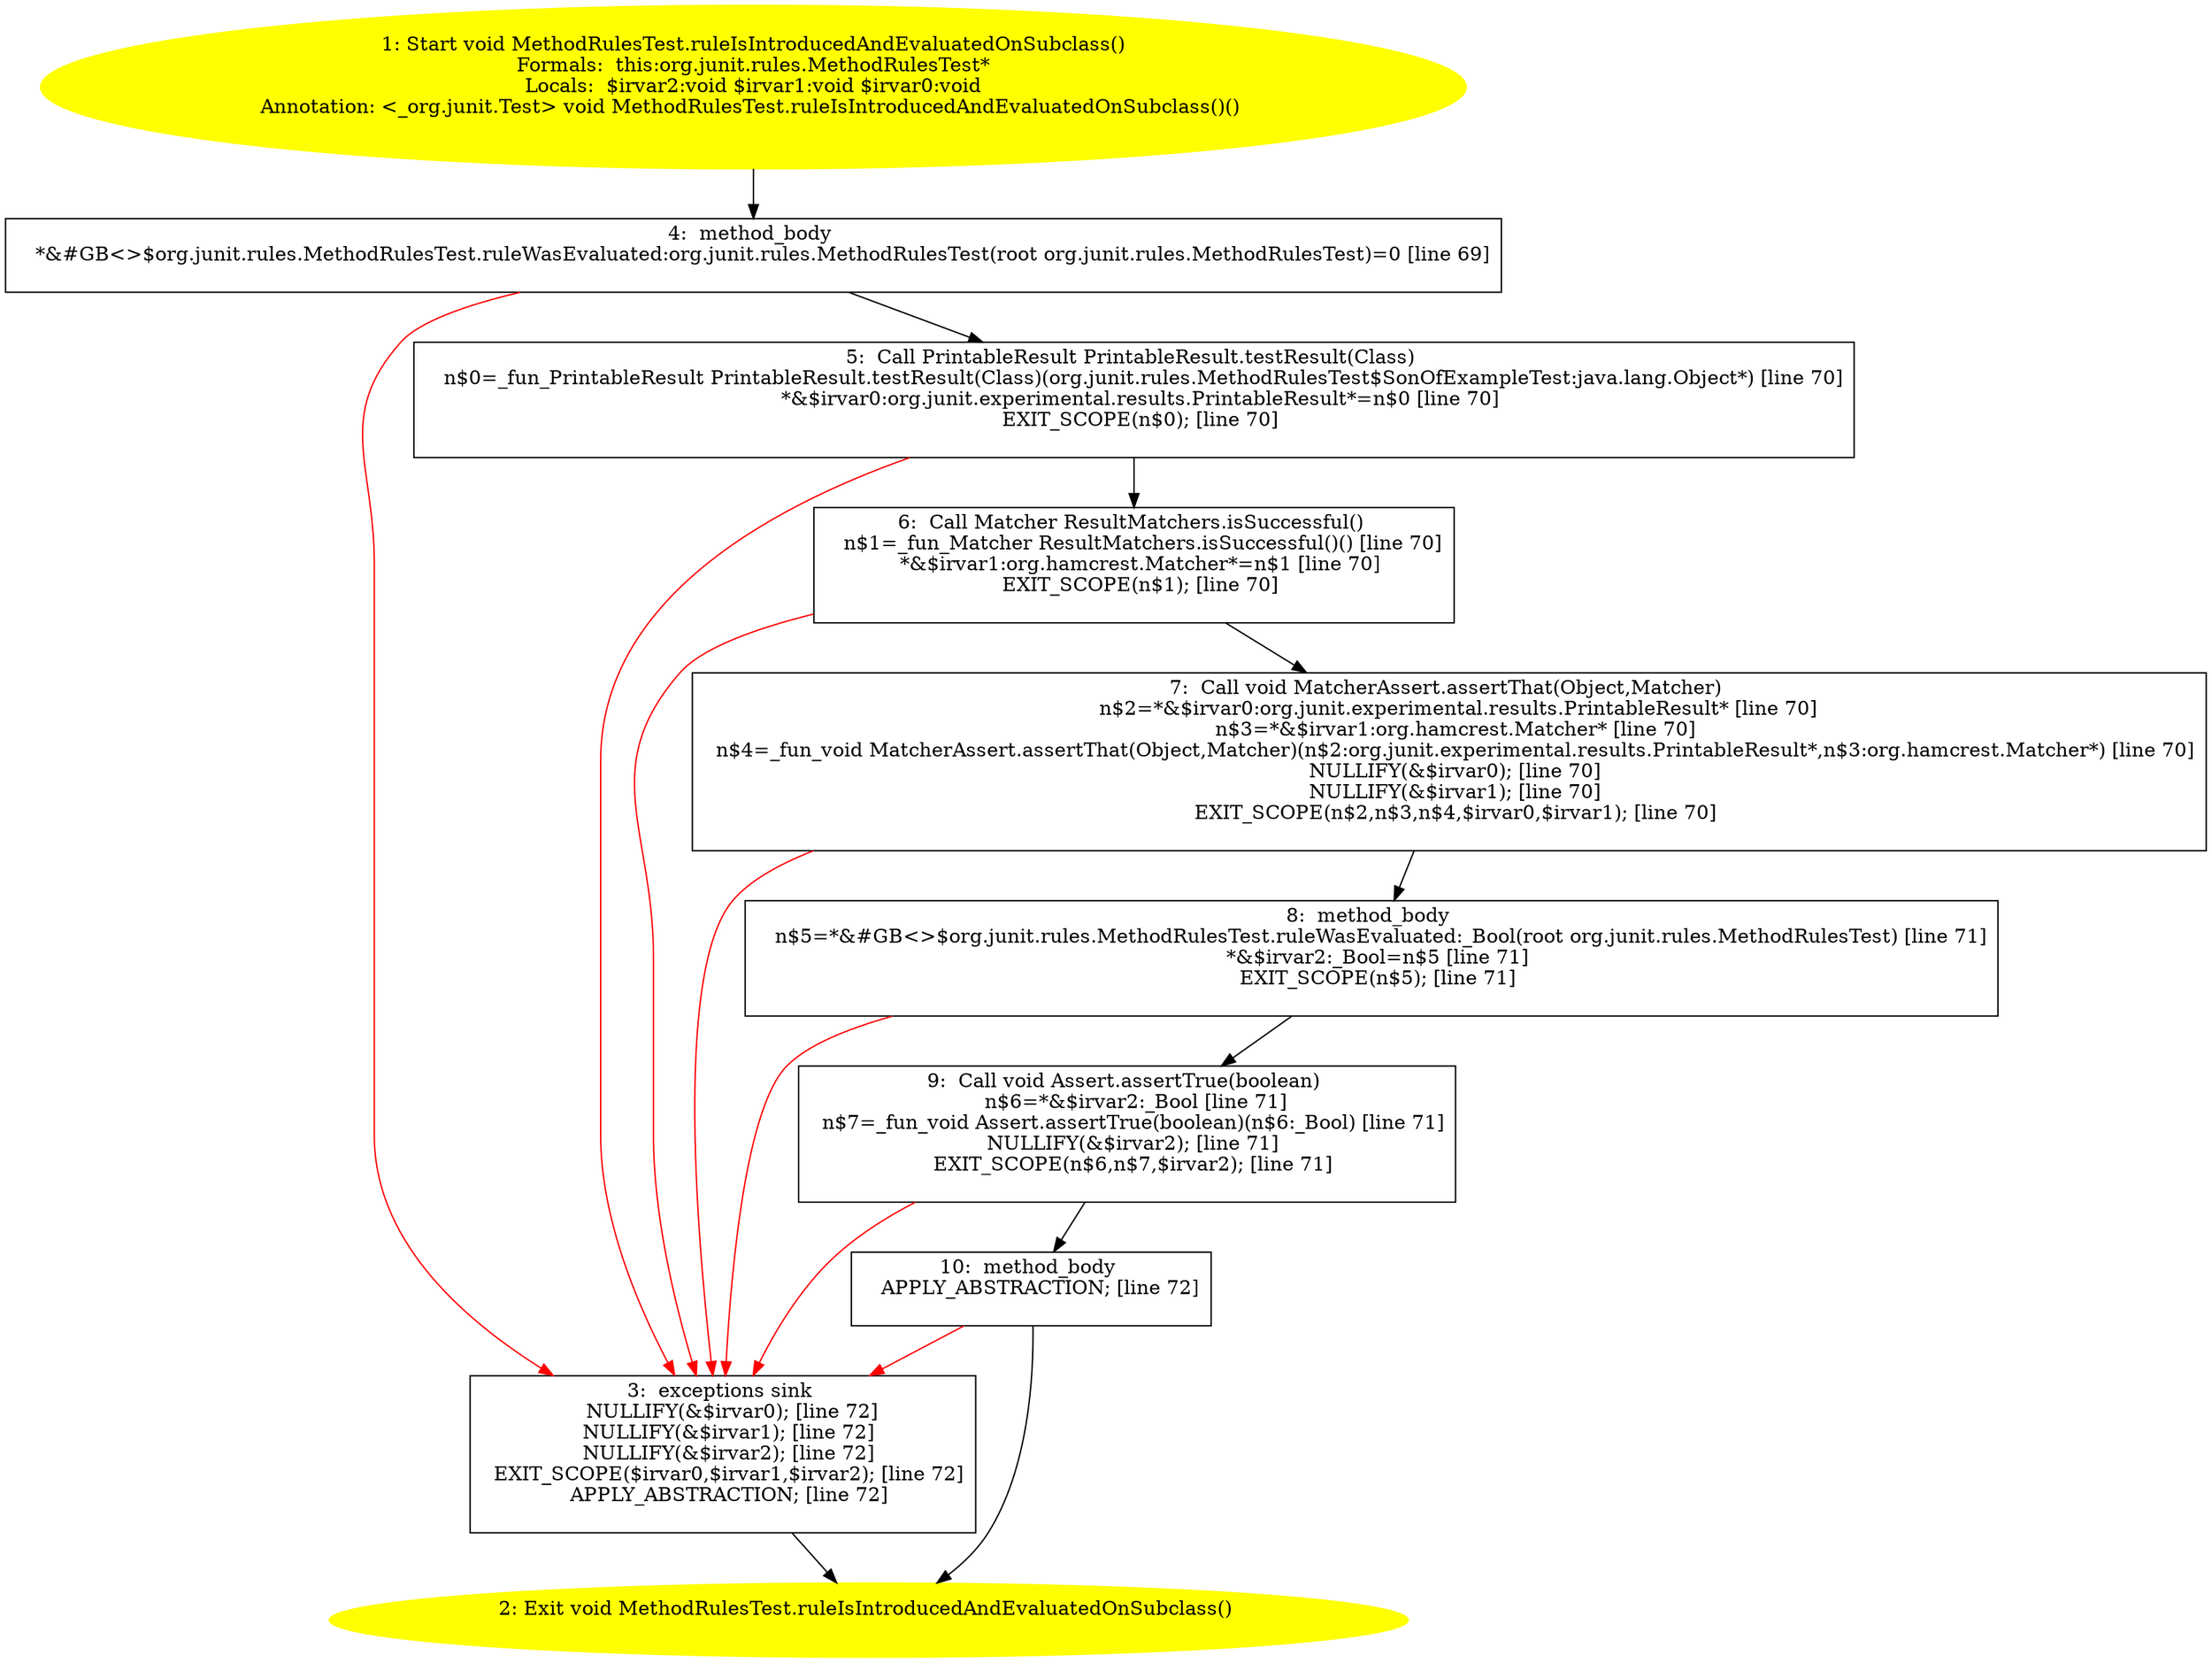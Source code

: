 /* @generated */
digraph cfg {
"org.junit.rules.MethodRulesTest.ruleIsIntroducedAndEvaluatedOnSubclass():void.699f591917e96c499ae442ac9afb644a_1" [label="1: Start void MethodRulesTest.ruleIsIntroducedAndEvaluatedOnSubclass()\nFormals:  this:org.junit.rules.MethodRulesTest*\nLocals:  $irvar2:void $irvar1:void $irvar0:void\nAnnotation: <_org.junit.Test> void MethodRulesTest.ruleIsIntroducedAndEvaluatedOnSubclass()() \n  " color=yellow style=filled]
	

	 "org.junit.rules.MethodRulesTest.ruleIsIntroducedAndEvaluatedOnSubclass():void.699f591917e96c499ae442ac9afb644a_1" -> "org.junit.rules.MethodRulesTest.ruleIsIntroducedAndEvaluatedOnSubclass():void.699f591917e96c499ae442ac9afb644a_4" ;
"org.junit.rules.MethodRulesTest.ruleIsIntroducedAndEvaluatedOnSubclass():void.699f591917e96c499ae442ac9afb644a_2" [label="2: Exit void MethodRulesTest.ruleIsIntroducedAndEvaluatedOnSubclass() \n  " color=yellow style=filled]
	

"org.junit.rules.MethodRulesTest.ruleIsIntroducedAndEvaluatedOnSubclass():void.699f591917e96c499ae442ac9afb644a_3" [label="3:  exceptions sink \n   NULLIFY(&$irvar0); [line 72]\n  NULLIFY(&$irvar1); [line 72]\n  NULLIFY(&$irvar2); [line 72]\n  EXIT_SCOPE($irvar0,$irvar1,$irvar2); [line 72]\n  APPLY_ABSTRACTION; [line 72]\n " shape="box"]
	

	 "org.junit.rules.MethodRulesTest.ruleIsIntroducedAndEvaluatedOnSubclass():void.699f591917e96c499ae442ac9afb644a_3" -> "org.junit.rules.MethodRulesTest.ruleIsIntroducedAndEvaluatedOnSubclass():void.699f591917e96c499ae442ac9afb644a_2" ;
"org.junit.rules.MethodRulesTest.ruleIsIntroducedAndEvaluatedOnSubclass():void.699f591917e96c499ae442ac9afb644a_4" [label="4:  method_body \n   *&#GB<>$org.junit.rules.MethodRulesTest.ruleWasEvaluated:org.junit.rules.MethodRulesTest(root org.junit.rules.MethodRulesTest)=0 [line 69]\n " shape="box"]
	

	 "org.junit.rules.MethodRulesTest.ruleIsIntroducedAndEvaluatedOnSubclass():void.699f591917e96c499ae442ac9afb644a_4" -> "org.junit.rules.MethodRulesTest.ruleIsIntroducedAndEvaluatedOnSubclass():void.699f591917e96c499ae442ac9afb644a_5" ;
	 "org.junit.rules.MethodRulesTest.ruleIsIntroducedAndEvaluatedOnSubclass():void.699f591917e96c499ae442ac9afb644a_4" -> "org.junit.rules.MethodRulesTest.ruleIsIntroducedAndEvaluatedOnSubclass():void.699f591917e96c499ae442ac9afb644a_3" [color="red" ];
"org.junit.rules.MethodRulesTest.ruleIsIntroducedAndEvaluatedOnSubclass():void.699f591917e96c499ae442ac9afb644a_5" [label="5:  Call PrintableResult PrintableResult.testResult(Class) \n   n$0=_fun_PrintableResult PrintableResult.testResult(Class)(org.junit.rules.MethodRulesTest$SonOfExampleTest:java.lang.Object*) [line 70]\n  *&$irvar0:org.junit.experimental.results.PrintableResult*=n$0 [line 70]\n  EXIT_SCOPE(n$0); [line 70]\n " shape="box"]
	

	 "org.junit.rules.MethodRulesTest.ruleIsIntroducedAndEvaluatedOnSubclass():void.699f591917e96c499ae442ac9afb644a_5" -> "org.junit.rules.MethodRulesTest.ruleIsIntroducedAndEvaluatedOnSubclass():void.699f591917e96c499ae442ac9afb644a_6" ;
	 "org.junit.rules.MethodRulesTest.ruleIsIntroducedAndEvaluatedOnSubclass():void.699f591917e96c499ae442ac9afb644a_5" -> "org.junit.rules.MethodRulesTest.ruleIsIntroducedAndEvaluatedOnSubclass():void.699f591917e96c499ae442ac9afb644a_3" [color="red" ];
"org.junit.rules.MethodRulesTest.ruleIsIntroducedAndEvaluatedOnSubclass():void.699f591917e96c499ae442ac9afb644a_6" [label="6:  Call Matcher ResultMatchers.isSuccessful() \n   n$1=_fun_Matcher ResultMatchers.isSuccessful()() [line 70]\n  *&$irvar1:org.hamcrest.Matcher*=n$1 [line 70]\n  EXIT_SCOPE(n$1); [line 70]\n " shape="box"]
	

	 "org.junit.rules.MethodRulesTest.ruleIsIntroducedAndEvaluatedOnSubclass():void.699f591917e96c499ae442ac9afb644a_6" -> "org.junit.rules.MethodRulesTest.ruleIsIntroducedAndEvaluatedOnSubclass():void.699f591917e96c499ae442ac9afb644a_7" ;
	 "org.junit.rules.MethodRulesTest.ruleIsIntroducedAndEvaluatedOnSubclass():void.699f591917e96c499ae442ac9afb644a_6" -> "org.junit.rules.MethodRulesTest.ruleIsIntroducedAndEvaluatedOnSubclass():void.699f591917e96c499ae442ac9afb644a_3" [color="red" ];
"org.junit.rules.MethodRulesTest.ruleIsIntroducedAndEvaluatedOnSubclass():void.699f591917e96c499ae442ac9afb644a_7" [label="7:  Call void MatcherAssert.assertThat(Object,Matcher) \n   n$2=*&$irvar0:org.junit.experimental.results.PrintableResult* [line 70]\n  n$3=*&$irvar1:org.hamcrest.Matcher* [line 70]\n  n$4=_fun_void MatcherAssert.assertThat(Object,Matcher)(n$2:org.junit.experimental.results.PrintableResult*,n$3:org.hamcrest.Matcher*) [line 70]\n  NULLIFY(&$irvar0); [line 70]\n  NULLIFY(&$irvar1); [line 70]\n  EXIT_SCOPE(n$2,n$3,n$4,$irvar0,$irvar1); [line 70]\n " shape="box"]
	

	 "org.junit.rules.MethodRulesTest.ruleIsIntroducedAndEvaluatedOnSubclass():void.699f591917e96c499ae442ac9afb644a_7" -> "org.junit.rules.MethodRulesTest.ruleIsIntroducedAndEvaluatedOnSubclass():void.699f591917e96c499ae442ac9afb644a_8" ;
	 "org.junit.rules.MethodRulesTest.ruleIsIntroducedAndEvaluatedOnSubclass():void.699f591917e96c499ae442ac9afb644a_7" -> "org.junit.rules.MethodRulesTest.ruleIsIntroducedAndEvaluatedOnSubclass():void.699f591917e96c499ae442ac9afb644a_3" [color="red" ];
"org.junit.rules.MethodRulesTest.ruleIsIntroducedAndEvaluatedOnSubclass():void.699f591917e96c499ae442ac9afb644a_8" [label="8:  method_body \n   n$5=*&#GB<>$org.junit.rules.MethodRulesTest.ruleWasEvaluated:_Bool(root org.junit.rules.MethodRulesTest) [line 71]\n  *&$irvar2:_Bool=n$5 [line 71]\n  EXIT_SCOPE(n$5); [line 71]\n " shape="box"]
	

	 "org.junit.rules.MethodRulesTest.ruleIsIntroducedAndEvaluatedOnSubclass():void.699f591917e96c499ae442ac9afb644a_8" -> "org.junit.rules.MethodRulesTest.ruleIsIntroducedAndEvaluatedOnSubclass():void.699f591917e96c499ae442ac9afb644a_9" ;
	 "org.junit.rules.MethodRulesTest.ruleIsIntroducedAndEvaluatedOnSubclass():void.699f591917e96c499ae442ac9afb644a_8" -> "org.junit.rules.MethodRulesTest.ruleIsIntroducedAndEvaluatedOnSubclass():void.699f591917e96c499ae442ac9afb644a_3" [color="red" ];
"org.junit.rules.MethodRulesTest.ruleIsIntroducedAndEvaluatedOnSubclass():void.699f591917e96c499ae442ac9afb644a_9" [label="9:  Call void Assert.assertTrue(boolean) \n   n$6=*&$irvar2:_Bool [line 71]\n  n$7=_fun_void Assert.assertTrue(boolean)(n$6:_Bool) [line 71]\n  NULLIFY(&$irvar2); [line 71]\n  EXIT_SCOPE(n$6,n$7,$irvar2); [line 71]\n " shape="box"]
	

	 "org.junit.rules.MethodRulesTest.ruleIsIntroducedAndEvaluatedOnSubclass():void.699f591917e96c499ae442ac9afb644a_9" -> "org.junit.rules.MethodRulesTest.ruleIsIntroducedAndEvaluatedOnSubclass():void.699f591917e96c499ae442ac9afb644a_10" ;
	 "org.junit.rules.MethodRulesTest.ruleIsIntroducedAndEvaluatedOnSubclass():void.699f591917e96c499ae442ac9afb644a_9" -> "org.junit.rules.MethodRulesTest.ruleIsIntroducedAndEvaluatedOnSubclass():void.699f591917e96c499ae442ac9afb644a_3" [color="red" ];
"org.junit.rules.MethodRulesTest.ruleIsIntroducedAndEvaluatedOnSubclass():void.699f591917e96c499ae442ac9afb644a_10" [label="10:  method_body \n   APPLY_ABSTRACTION; [line 72]\n " shape="box"]
	

	 "org.junit.rules.MethodRulesTest.ruleIsIntroducedAndEvaluatedOnSubclass():void.699f591917e96c499ae442ac9afb644a_10" -> "org.junit.rules.MethodRulesTest.ruleIsIntroducedAndEvaluatedOnSubclass():void.699f591917e96c499ae442ac9afb644a_2" ;
	 "org.junit.rules.MethodRulesTest.ruleIsIntroducedAndEvaluatedOnSubclass():void.699f591917e96c499ae442ac9afb644a_10" -> "org.junit.rules.MethodRulesTest.ruleIsIntroducedAndEvaluatedOnSubclass():void.699f591917e96c499ae442ac9afb644a_3" [color="red" ];
}

